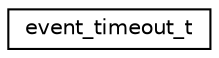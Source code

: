 digraph "Graphical Class Hierarchy"
{
 // LATEX_PDF_SIZE
  edge [fontname="Helvetica",fontsize="10",labelfontname="Helvetica",labelfontsize="10"];
  node [fontname="Helvetica",fontsize="10",shape=record];
  rankdir="LR";
  Node0 [label="event_timeout_t",height=0.2,width=0.4,color="black", fillcolor="white", style="filled",URL="$structevent__timeout__t.html",tooltip="Timeout Event structure."];
}

